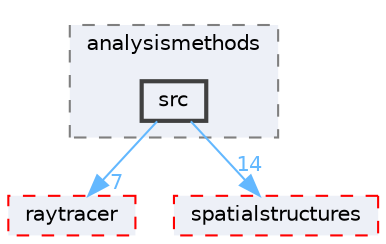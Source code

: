 digraph "Cpp/analysismethods/src"
{
 // LATEX_PDF_SIZE
  bgcolor="transparent";
  edge [fontname=Helvetica,fontsize=10,labelfontname=Helvetica,labelfontsize=10];
  node [fontname=Helvetica,fontsize=10,shape=box,height=0.2,width=0.4];
  compound=true
  subgraph clusterdir_a6a5abadf54e8736d34f0c270b4b3bd4 {
    graph [ bgcolor="#edf0f7", pencolor="grey50", label="analysismethods", fontname=Helvetica,fontsize=10 style="filled,dashed", URL="dir_a6a5abadf54e8736d34f0c270b4b3bd4.html",tooltip=""]
  dir_ac407b7bbfdda039e56715252e7e0537 [label="src", fillcolor="#edf0f7", color="grey25", style="filled,bold", URL="dir_ac407b7bbfdda039e56715252e7e0537.html",tooltip=""];
  }
  dir_1061d284018fbd45bbbfc991ca095c8e [label="raytracer", fillcolor="#edf0f7", color="red", style="filled,dashed", URL="dir_1061d284018fbd45bbbfc991ca095c8e.html",tooltip=""];
  dir_66731bdf74d76a38b2c500ac62cfdf48 [label="spatialstructures", fillcolor="#edf0f7", color="red", style="filled,dashed", URL="dir_66731bdf74d76a38b2c500ac62cfdf48.html",tooltip=""];
  dir_ac407b7bbfdda039e56715252e7e0537->dir_1061d284018fbd45bbbfc991ca095c8e [headlabel="7", labeldistance=1.5 headhref="dir_000012_000008.html" color="steelblue1" fontcolor="steelblue1"];
  dir_ac407b7bbfdda039e56715252e7e0537->dir_66731bdf74d76a38b2c500ac62cfdf48 [headlabel="14", labeldistance=1.5 headhref="dir_000012_000011.html" color="steelblue1" fontcolor="steelblue1"];
}
